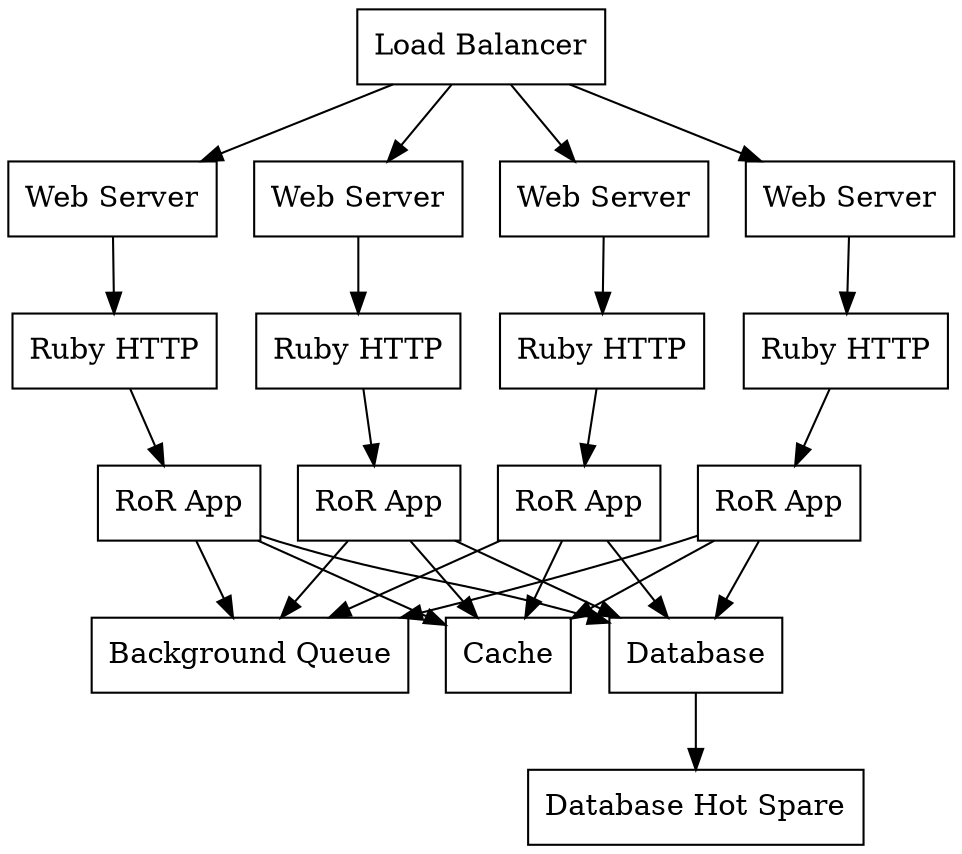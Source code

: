 digraph Production {

  // ###########################################################################
  graph [rankdir=TB];
  node  [shape=record];
  edge  [];

  // ###########################################################################
  lb   [label="Load Balancer"];
  ws1  [label="Web Server"];
  ws2  [label="Web Server"];
  ws3  [label="Web Server"];
  ws4  [label="Web Server"];
  rws1 [label="Ruby HTTP"];
  rws2 [label="Ruby HTTP"];
  rws3 [label="Ruby HTTP"];
  rws4 [label="Ruby HTTP"];
  ror1 [label="RoR App"];
  ror2 [label="RoR App"];
  ror3 [label="RoR App"];
  ror4 [label="RoR App"];
  q    [label="Background Queue"];
  c    [label="Cache"];
  db   [label="Database"];
  dbh  [label="Database Hot Spare"];

  // ###########################################################################
  lb -> ws1 -> rws1 -> ror1;
  lb -> ws2 -> rws2 -> ror2;
  lb -> ws3 -> rws3 -> ror3;
  lb -> ws4 -> rws4 -> ror4;
  db -> dbh;

  ror1 -> db;
  ror2 -> db;
  ror3 -> db;
  ror4 -> db;

  ror1 -> q;
  ror2 -> q;
  ror3 -> q;
  ror4 -> q;

  ror1 -> c;
  ror2 -> c;
  ror3 -> c;
  ror4 -> c;
}
